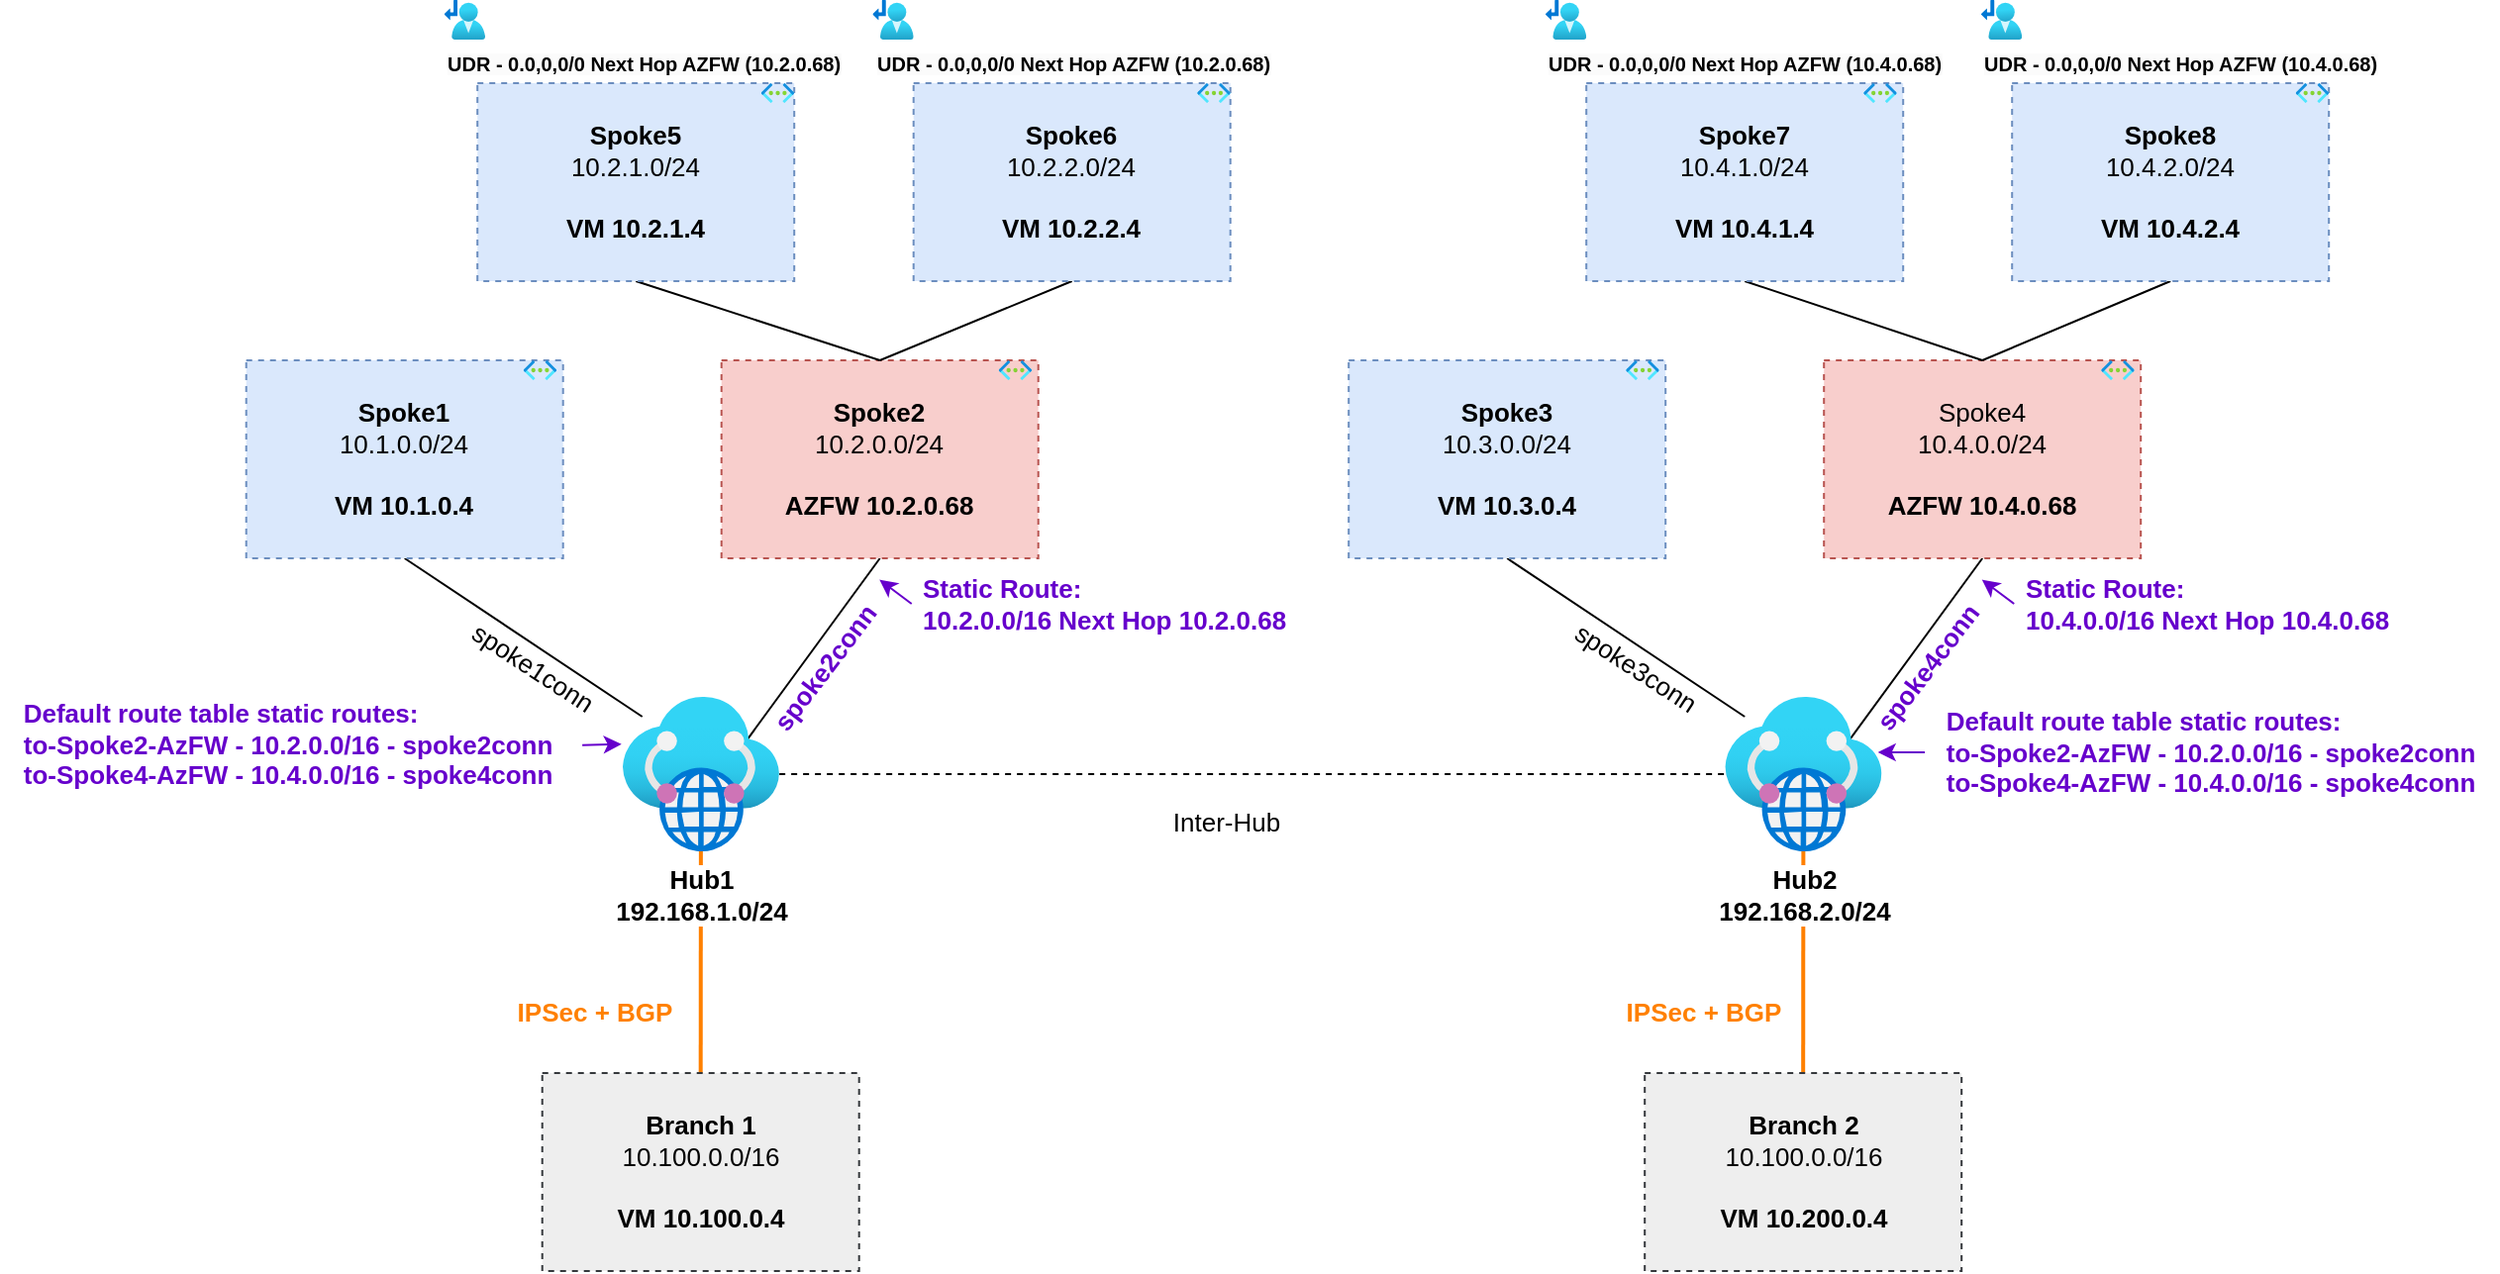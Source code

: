 <mxfile>
    <diagram id="VUlZrNLKj0H3eoXomR7d" name="Page-1">
        <mxGraphModel dx="1180" dy="508" grid="1" gridSize="10" guides="1" tooltips="1" connect="1" arrows="1" fold="1" page="1" pageScale="1" pageWidth="1100" pageHeight="850" math="0" shadow="0">
            <root>
                <mxCell id="0"/>
                <mxCell id="1" parent="0"/>
                <mxCell id="13" style="edgeStyle=none;html=1;exitX=0.5;exitY=1;exitDx=0;exitDy=0;endArrow=none;endFill=0;fontSize=13;" parent="1" source="2" edge="1">
                    <mxGeometry relative="1" as="geometry">
                        <mxPoint x="384.35" y="502" as="targetPoint"/>
                    </mxGeometry>
                </mxCell>
                <mxCell id="2" value="&lt;b style=&quot;font-size: 13px;&quot;&gt;Spoke1&lt;/b&gt;&lt;br style=&quot;font-size: 13px;&quot;&gt;10.1.0.0/24&lt;br style=&quot;font-size: 13px;&quot;&gt;&lt;br style=&quot;font-size: 13px;&quot;&gt;&lt;b style=&quot;font-size: 13px;&quot;&gt;VM 10.1.0.4&lt;/b&gt;" style="whiteSpace=wrap;html=1;fillColor=#dae8fc;strokeColor=#6c8ebf;dashed=1;fontSize=13;" parent="1" vertex="1">
                    <mxGeometry x="184.35" y="322" width="160" height="100" as="geometry"/>
                </mxCell>
                <mxCell id="3" value="" style="aspect=fixed;html=1;points=[];align=center;image;fontSize=13;image=img/lib/azure2/networking/Virtual_Networks.svg;dashed=1;" parent="1" vertex="1">
                    <mxGeometry x="324.35" y="322" width="16.75" height="10" as="geometry"/>
                </mxCell>
                <mxCell id="14" style="edgeStyle=none;html=1;exitX=0.5;exitY=1;exitDx=0;exitDy=0;entryX=0.769;entryY=0.313;entryDx=0;entryDy=0;entryPerimeter=0;endArrow=none;endFill=0;fontSize=13;" parent="1" source="4" target="12" edge="1">
                    <mxGeometry relative="1" as="geometry"/>
                </mxCell>
                <mxCell id="4" value="&lt;b style=&quot;font-size: 13px;&quot;&gt;Spoke2&lt;/b&gt;&lt;br style=&quot;font-size: 13px;&quot;&gt;10.2.0.0/24&lt;br style=&quot;font-size: 13px;&quot;&gt;&lt;br style=&quot;font-size: 13px;&quot;&gt;&lt;b style=&quot;font-size: 13px;&quot;&gt;AZFW 10.2.0.68&lt;/b&gt;" style="whiteSpace=wrap;html=1;fillColor=#f8cecc;strokeColor=#b85450;dashed=1;fontSize=13;" parent="1" vertex="1">
                    <mxGeometry x="424.35" y="322" width="160" height="100" as="geometry"/>
                </mxCell>
                <mxCell id="5" value="" style="aspect=fixed;html=1;points=[];align=center;image;fontSize=13;image=img/lib/azure2/networking/Virtual_Networks.svg;dashed=1;" parent="1" vertex="1">
                    <mxGeometry x="564.35" y="322" width="16.75" height="10" as="geometry"/>
                </mxCell>
                <mxCell id="10" style="edgeStyle=none;html=1;exitX=0.5;exitY=1;exitDx=0;exitDy=0;entryX=0.5;entryY=0;entryDx=0;entryDy=0;endArrow=none;endFill=0;fontSize=13;" parent="1" source="6" target="4" edge="1">
                    <mxGeometry relative="1" as="geometry"/>
                </mxCell>
                <mxCell id="6" value="&lt;b style=&quot;font-size: 13px;&quot;&gt;Spoke5&lt;/b&gt;&lt;br style=&quot;font-size: 13px;&quot;&gt;10.2.1.0/24&lt;br style=&quot;font-size: 13px;&quot;&gt;&lt;br style=&quot;font-size: 13px;&quot;&gt;&lt;b style=&quot;font-size: 13px;&quot;&gt;VM 10.2.1.4&lt;/b&gt;" style="whiteSpace=wrap;html=1;fillColor=#dae8fc;strokeColor=#6c8ebf;dashed=1;fontSize=13;" parent="1" vertex="1">
                    <mxGeometry x="301.1" y="182" width="160" height="100" as="geometry"/>
                </mxCell>
                <mxCell id="7" value="" style="aspect=fixed;html=1;points=[];align=center;image;fontSize=13;image=img/lib/azure2/networking/Virtual_Networks.svg;dashed=1;" parent="1" vertex="1">
                    <mxGeometry x="444.35" y="182" width="16.75" height="10" as="geometry"/>
                </mxCell>
                <mxCell id="11" style="edgeStyle=none;html=1;exitX=0.5;exitY=1;exitDx=0;exitDy=0;endArrow=none;endFill=0;fontSize=13;" parent="1" source="8" edge="1">
                    <mxGeometry relative="1" as="geometry">
                        <mxPoint x="504.35" y="322" as="targetPoint"/>
                    </mxGeometry>
                </mxCell>
                <mxCell id="8" value="&lt;b style=&quot;font-size: 13px;&quot;&gt;Spoke6&lt;/b&gt;&lt;br style=&quot;font-size: 13px;&quot;&gt;10.2.2.0/24&lt;br style=&quot;font-size: 13px;&quot;&gt;&lt;br style=&quot;font-size: 13px;&quot;&gt;&lt;b style=&quot;font-size: 13px;&quot;&gt;VM 10.2.2.4&lt;/b&gt;" style="whiteSpace=wrap;html=1;fillColor=#dae8fc;strokeColor=#6c8ebf;dashed=1;fontSize=13;" parent="1" vertex="1">
                    <mxGeometry x="521.35" y="182" width="160" height="100" as="geometry"/>
                </mxCell>
                <mxCell id="9" value="" style="aspect=fixed;html=1;points=[];align=center;image;fontSize=13;image=img/lib/azure2/networking/Virtual_Networks.svg;dashed=1;" parent="1" vertex="1">
                    <mxGeometry x="664.6" y="182" width="16.75" height="10" as="geometry"/>
                </mxCell>
                <mxCell id="16" style="edgeStyle=none;html=1;endArrow=none;endFill=0;strokeColor=#FF8000;entryX=0.5;entryY=0;entryDx=0;entryDy=0;strokeWidth=2;fontSize=13;" parent="1" source="12" target="17" edge="1">
                    <mxGeometry relative="1" as="geometry">
                        <mxPoint x="407.35" y="652" as="targetPoint"/>
                    </mxGeometry>
                </mxCell>
                <mxCell id="18" value="IPSec + BGP" style="edgeLabel;html=1;align=center;verticalAlign=middle;resizable=0;points=[];fontStyle=1;fontColor=#FF8000;fontSize=13;" parent="16" vertex="1" connectable="0">
                    <mxGeometry x="0.367" y="-2" relative="1" as="geometry">
                        <mxPoint x="-52" y="4" as="offset"/>
                    </mxGeometry>
                </mxCell>
                <mxCell id="47" style="edgeStyle=none;html=1;strokeColor=#000000;fontColor=#FF8000;endArrow=none;endFill=0;dashed=1;fontSize=13;" edge="1" parent="1" source="12" target="39">
                    <mxGeometry relative="1" as="geometry"/>
                </mxCell>
                <mxCell id="12" value="&lt;b style=&quot;font-size: 13px;&quot;&gt;Hub1&lt;br style=&quot;font-size: 13px;&quot;&gt;192.168.1.0/24&lt;/b&gt;" style="aspect=fixed;html=1;points=[];align=center;image;fontSize=13;image=img/lib/azure2/networking/Virtual_WANs.svg;" parent="1" vertex="1">
                    <mxGeometry x="374.35" y="492" width="79.22" height="78" as="geometry"/>
                </mxCell>
                <mxCell id="17" value="&lt;b style=&quot;font-size: 13px;&quot;&gt;Branch 1&lt;/b&gt;&lt;br style=&quot;font-size: 13px;&quot;&gt;10.100.0.0/16&lt;br style=&quot;font-size: 13px;&quot;&gt;&lt;br style=&quot;font-size: 13px;&quot;&gt;&lt;b style=&quot;font-size: 13px;&quot;&gt;VM 10.100.0.4&lt;/b&gt;" style="whiteSpace=wrap;html=1;fillColor=#eeeeee;strokeColor=#36393d;dashed=1;fontSize=13;" parent="1" vertex="1">
                    <mxGeometry x="333.85" y="682" width="160" height="100" as="geometry"/>
                </mxCell>
                <mxCell id="19" value="spoke1conn" style="text;html=1;align=center;verticalAlign=middle;resizable=0;points=[];autosize=1;strokeColor=none;fillColor=none;rotation=33.1;fontSize=13;" parent="1" vertex="1">
                    <mxGeometry x="284.35" y="462" width="90" height="30" as="geometry"/>
                </mxCell>
                <mxCell id="20" value="spoke2conn" style="text;html=1;align=center;verticalAlign=middle;resizable=0;points=[];autosize=1;strokeColor=none;fillColor=none;rotation=-52.7;fontColor=#6600CC;fontStyle=1;fontSize=13;" parent="1" vertex="1">
                    <mxGeometry x="426.35" y="462" width="100" height="30" as="geometry"/>
                </mxCell>
                <mxCell id="22" style="edgeStyle=none;html=1;entryX=1.02;entryY=0.343;entryDx=0;entryDy=0;entryPerimeter=0;strokeColor=#6600CC;fontColor=#6600CC;exitX=-0.019;exitY=0.5;exitDx=0;exitDy=0;exitPerimeter=0;fontSize=13;" edge="1" parent="1" source="21" target="20">
                    <mxGeometry relative="1" as="geometry"/>
                </mxCell>
                <mxCell id="21" value="Static Route:&lt;br style=&quot;font-size: 13px;&quot;&gt;10.2.0.0/16 Next Hop 10.2.0.68" style="text;html=1;align=left;verticalAlign=middle;resizable=0;points=[];autosize=1;strokeColor=none;fillColor=none;fontColor=#6600CC;fontStyle=1;fontSize=13;" vertex="1" parent="1">
                    <mxGeometry x="524.35" y="425" width="210" height="40" as="geometry"/>
                </mxCell>
                <mxCell id="24" style="edgeStyle=none;html=1;entryX=-0.006;entryY=0.306;entryDx=0;entryDy=0;entryPerimeter=0;strokeColor=#6600CC;fontColor=#6600CC;exitX=1.014;exitY=0.507;exitDx=0;exitDy=0;exitPerimeter=0;fontSize=13;" edge="1" parent="1" source="23" target="12">
                    <mxGeometry relative="1" as="geometry"/>
                </mxCell>
                <mxCell id="23" value="&lt;div style=&quot;text-align: left; font-size: 13px;&quot;&gt;&lt;span style=&quot;background-color: initial; font-size: 13px;&quot;&gt;Default route table static routes:&lt;/span&gt;&lt;/div&gt;&lt;div style=&quot;text-align: left; font-size: 13px;&quot;&gt;&lt;span style=&quot;background-color: initial; font-size: 13px;&quot;&gt;to-Spoke2-AzFW - 10.2.0.0/16 - spoke2conn&lt;/span&gt;&lt;/div&gt;&lt;div style=&quot;text-align: left; font-size: 13px;&quot;&gt;&lt;span style=&quot;background-color: initial; font-size: 13px;&quot;&gt;to-Spoke4-AzFW - 10.4.0.0/16 - spoke4conn&lt;/span&gt;&lt;/div&gt;" style="text;html=1;align=center;verticalAlign=middle;resizable=0;points=[];autosize=1;strokeColor=none;fillColor=none;fontColor=#6600CC;fontStyle=1;fontSize=13;" vertex="1" parent="1">
                    <mxGeometry x="60" y="486" width="290" height="60" as="geometry"/>
                </mxCell>
                <mxCell id="25" style="edgeStyle=none;html=1;exitX=0.5;exitY=1;exitDx=0;exitDy=0;endArrow=none;endFill=0;fontSize=13;" edge="1" parent="1" source="26">
                    <mxGeometry relative="1" as="geometry">
                        <mxPoint x="941.1" y="502" as="targetPoint"/>
                    </mxGeometry>
                </mxCell>
                <mxCell id="26" value="&lt;b style=&quot;font-size: 13px;&quot;&gt;Spoke3&lt;/b&gt;&lt;br style=&quot;font-size: 13px;&quot;&gt;10.3.0.0/24&lt;br style=&quot;font-size: 13px;&quot;&gt;&lt;br style=&quot;font-size: 13px;&quot;&gt;&lt;b style=&quot;font-size: 13px;&quot;&gt;VM 10.3.0.4&lt;/b&gt;" style="whiteSpace=wrap;html=1;fillColor=#dae8fc;strokeColor=#6c8ebf;dashed=1;fontSize=13;" vertex="1" parent="1">
                    <mxGeometry x="741.1" y="322" width="160" height="100" as="geometry"/>
                </mxCell>
                <mxCell id="27" value="" style="aspect=fixed;html=1;points=[];align=center;image;fontSize=13;image=img/lib/azure2/networking/Virtual_Networks.svg;dashed=1;" vertex="1" parent="1">
                    <mxGeometry x="881.1" y="322" width="16.75" height="10" as="geometry"/>
                </mxCell>
                <mxCell id="28" style="edgeStyle=none;html=1;exitX=0.5;exitY=1;exitDx=0;exitDy=0;entryX=0.769;entryY=0.313;entryDx=0;entryDy=0;entryPerimeter=0;endArrow=none;endFill=0;fontSize=13;" edge="1" parent="1" source="29" target="39">
                    <mxGeometry relative="1" as="geometry"/>
                </mxCell>
                <mxCell id="29" value="Spoke4&lt;br style=&quot;font-size: 13px;&quot;&gt;10.4.0.0/24&lt;br style=&quot;font-size: 13px;&quot;&gt;&lt;br style=&quot;font-size: 13px;&quot;&gt;&lt;b style=&quot;font-size: 13px;&quot;&gt;AZFW 10.4.0.68&lt;/b&gt;" style="whiteSpace=wrap;html=1;fillColor=#f8cecc;strokeColor=#b85450;dashed=1;fontSize=13;" vertex="1" parent="1">
                    <mxGeometry x="981.1" y="322" width="160" height="100" as="geometry"/>
                </mxCell>
                <mxCell id="30" value="" style="aspect=fixed;html=1;points=[];align=center;image;fontSize=13;image=img/lib/azure2/networking/Virtual_Networks.svg;dashed=1;" vertex="1" parent="1">
                    <mxGeometry x="1121.1" y="322" width="16.75" height="10" as="geometry"/>
                </mxCell>
                <mxCell id="31" style="edgeStyle=none;html=1;exitX=0.5;exitY=1;exitDx=0;exitDy=0;entryX=0.5;entryY=0;entryDx=0;entryDy=0;endArrow=none;endFill=0;fontSize=13;" edge="1" parent="1" source="32" target="29">
                    <mxGeometry relative="1" as="geometry"/>
                </mxCell>
                <mxCell id="32" value="&lt;b style=&quot;font-size: 13px;&quot;&gt;Spoke7&lt;/b&gt;&lt;br style=&quot;font-size: 13px;&quot;&gt;10.4.1.0/24&lt;br style=&quot;font-size: 13px;&quot;&gt;&lt;br style=&quot;font-size: 13px;&quot;&gt;&lt;b style=&quot;font-size: 13px;&quot;&gt;VM 10.4.1.4&lt;/b&gt;" style="whiteSpace=wrap;html=1;fillColor=#dae8fc;strokeColor=#6c8ebf;dashed=1;fontSize=13;" vertex="1" parent="1">
                    <mxGeometry x="861.1" y="182" width="160" height="100" as="geometry"/>
                </mxCell>
                <mxCell id="33" value="" style="aspect=fixed;html=1;points=[];align=center;image;fontSize=13;image=img/lib/azure2/networking/Virtual_Networks.svg;dashed=1;" vertex="1" parent="1">
                    <mxGeometry x="1001.1" y="182" width="16.75" height="10" as="geometry"/>
                </mxCell>
                <mxCell id="34" style="edgeStyle=none;html=1;exitX=0.5;exitY=1;exitDx=0;exitDy=0;endArrow=none;endFill=0;fontSize=13;" edge="1" parent="1" source="35">
                    <mxGeometry relative="1" as="geometry">
                        <mxPoint x="1061.1" y="322" as="targetPoint"/>
                    </mxGeometry>
                </mxCell>
                <mxCell id="35" value="&lt;b style=&quot;font-size: 13px;&quot;&gt;Spoke8&lt;/b&gt;&lt;br style=&quot;font-size: 13px;&quot;&gt;10.4.2.0/24&lt;br style=&quot;font-size: 13px;&quot;&gt;&lt;br style=&quot;font-size: 13px;&quot;&gt;&lt;b style=&quot;font-size: 13px;&quot;&gt;VM 10.4.2.4&lt;/b&gt;" style="whiteSpace=wrap;html=1;fillColor=#dae8fc;strokeColor=#6c8ebf;dashed=1;fontSize=13;" vertex="1" parent="1">
                    <mxGeometry x="1076.1" y="182" width="160" height="100" as="geometry"/>
                </mxCell>
                <mxCell id="36" value="" style="aspect=fixed;html=1;points=[];align=center;image;fontSize=13;image=img/lib/azure2/networking/Virtual_Networks.svg;dashed=1;" vertex="1" parent="1">
                    <mxGeometry x="1219.35" y="182" width="16.75" height="10" as="geometry"/>
                </mxCell>
                <mxCell id="37" style="edgeStyle=none;html=1;endArrow=none;endFill=0;strokeColor=#FF8000;entryX=0.5;entryY=0;entryDx=0;entryDy=0;strokeWidth=2;fontSize=13;" edge="1" parent="1" source="39" target="40">
                    <mxGeometry relative="1" as="geometry">
                        <mxPoint x="964.1" y="652" as="targetPoint"/>
                    </mxGeometry>
                </mxCell>
                <mxCell id="38" value="IPSec + BGP" style="edgeLabel;html=1;align=center;verticalAlign=middle;resizable=0;points=[];fontStyle=1;fontColor=#FF8000;fontSize=13;" vertex="1" connectable="0" parent="37">
                    <mxGeometry x="0.367" y="-2" relative="1" as="geometry">
                        <mxPoint x="-49" y="4" as="offset"/>
                    </mxGeometry>
                </mxCell>
                <mxCell id="39" value="&lt;b style=&quot;font-size: 13px;&quot;&gt;Hub2&lt;br style=&quot;font-size: 13px;&quot;&gt;192.168.2.0/24&lt;/b&gt;" style="aspect=fixed;html=1;points=[];align=center;image;fontSize=13;image=img/lib/azure2/networking/Virtual_WANs.svg;" vertex="1" parent="1">
                    <mxGeometry x="931.1" y="492" width="79.22" height="78" as="geometry"/>
                </mxCell>
                <mxCell id="40" value="&lt;b style=&quot;font-size: 13px;&quot;&gt;Branch 2&lt;/b&gt;&lt;br style=&quot;font-size: 13px;&quot;&gt;10.100.0.0/16&lt;br style=&quot;font-size: 13px;&quot;&gt;&lt;br style=&quot;font-size: 13px;&quot;&gt;&lt;b style=&quot;font-size: 13px;&quot;&gt;VM 10.200.0.4&lt;/b&gt;" style="whiteSpace=wrap;html=1;fillColor=#eeeeee;strokeColor=#36393d;dashed=1;fontSize=13;" vertex="1" parent="1">
                    <mxGeometry x="890.6" y="682" width="160" height="100" as="geometry"/>
                </mxCell>
                <mxCell id="41" value="spoke3conn" style="text;html=1;align=center;verticalAlign=middle;resizable=0;points=[];autosize=1;strokeColor=none;fillColor=none;rotation=33.1;fontSize=13;" vertex="1" parent="1">
                    <mxGeometry x="841.1" y="462" width="90" height="30" as="geometry"/>
                </mxCell>
                <mxCell id="42" value="spoke4conn" style="text;html=1;align=center;verticalAlign=middle;resizable=0;points=[];autosize=1;strokeColor=none;fillColor=none;rotation=-52.7;fontColor=#6600CC;fontStyle=1;fontSize=13;" vertex="1" parent="1">
                    <mxGeometry x="983.1" y="462" width="100" height="30" as="geometry"/>
                </mxCell>
                <mxCell id="43" style="edgeStyle=none;html=1;entryX=1.02;entryY=0.343;entryDx=0;entryDy=0;entryPerimeter=0;strokeColor=#6600CC;fontColor=#6600CC;exitX=-0.019;exitY=0.5;exitDx=0;exitDy=0;exitPerimeter=0;fontSize=13;" edge="1" parent="1" source="44" target="42">
                    <mxGeometry relative="1" as="geometry"/>
                </mxCell>
                <mxCell id="44" value="Static Route:&lt;br style=&quot;font-size: 13px;&quot;&gt;10.4.0.0/16 Next Hop 10.4.0.68" style="text;html=1;align=left;verticalAlign=middle;resizable=0;points=[];autosize=1;strokeColor=none;fillColor=none;fontColor=#6600CC;fontStyle=1;fontSize=13;" vertex="1" parent="1">
                    <mxGeometry x="1081.1" y="425" width="210" height="40" as="geometry"/>
                </mxCell>
                <mxCell id="45" style="edgeStyle=none;html=1;strokeColor=#6600CC;fontColor=#6600CC;exitX=0.002;exitY=0.5;exitDx=0;exitDy=0;exitPerimeter=0;fontSize=13;" edge="1" parent="1" source="46">
                    <mxGeometry relative="1" as="geometry">
                        <mxPoint x="1008.35" y="520" as="targetPoint"/>
                    </mxGeometry>
                </mxCell>
                <mxCell id="46" value="&lt;div style=&quot;text-align: left; font-size: 13px;&quot;&gt;&lt;span style=&quot;background-color: initial; font-size: 13px;&quot;&gt;Default route table static routes:&lt;/span&gt;&lt;/div&gt;&lt;div style=&quot;text-align: left; font-size: 13px;&quot;&gt;&lt;span style=&quot;background-color: initial; font-size: 13px;&quot;&gt;to-Spoke2-AzFW - 10.2.0.0/16 - spoke2conn&lt;/span&gt;&lt;/div&gt;&lt;div style=&quot;text-align: left; font-size: 13px;&quot;&gt;&lt;span style=&quot;background-color: initial; font-size: 13px;&quot;&gt;to-Spoke4-AzFW - 10.4.0.0/16 - spoke4conn&lt;/span&gt;&lt;/div&gt;" style="text;html=1;align=center;verticalAlign=middle;resizable=0;points=[];autosize=1;strokeColor=none;fillColor=none;fontColor=#6600CC;fontStyle=1;fontSize=13;" vertex="1" parent="1">
                    <mxGeometry x="1031.45" y="490" width="290" height="60" as="geometry"/>
                </mxCell>
                <mxCell id="48" value="Inter-Hub" style="text;html=1;align=center;verticalAlign=middle;resizable=0;points=[];autosize=1;strokeColor=none;fillColor=none;fontColor=#000000;fontSize=13;" vertex="1" parent="1">
                    <mxGeometry x="639.35" y="540" width="80" height="30" as="geometry"/>
                </mxCell>
                <mxCell id="51" value="&lt;span style=&quot;color: rgb(0, 0, 0); font-size: 10px; background-color: rgb(251, 251, 251);&quot;&gt;UDR - 0.0,0,0/0 Next Hop AZFW (10.2.0.68)&lt;/span&gt;" style="aspect=fixed;html=1;points=[];align=left;image;fontSize=10;image=img/lib/azure2/networking/Route_Tables.svg;fontColor=#FF8000;fontStyle=1" vertex="1" parent="1">
                    <mxGeometry x="284.35" y="140" width="20.65" height="20" as="geometry"/>
                </mxCell>
                <mxCell id="54" value="&lt;span style=&quot;color: rgb(0, 0, 0); font-size: 10px; background-color: rgb(251, 251, 251);&quot;&gt;UDR - 0.0,0,0/0 Next Hop AZFW (10.2.0.68)&lt;/span&gt;" style="aspect=fixed;html=1;points=[];align=left;image;fontSize=10;image=img/lib/azure2/networking/Route_Tables.svg;fontColor=#FF8000;fontStyle=1" vertex="1" parent="1">
                    <mxGeometry x="500.7" y="140" width="20.65" height="20" as="geometry"/>
                </mxCell>
                <mxCell id="55" value="&lt;span style=&quot;color: rgb(0, 0, 0); font-size: 10px; background-color: rgb(251, 251, 251);&quot;&gt;UDR - 0.0,0,0/0 Next Hop AZFW (10.4.0.68)&lt;/span&gt;" style="aspect=fixed;html=1;points=[];align=left;image;fontSize=10;image=img/lib/azure2/networking/Route_Tables.svg;fontColor=#FF8000;fontStyle=1" vertex="1" parent="1">
                    <mxGeometry x="840.45" y="140" width="20.65" height="20" as="geometry"/>
                </mxCell>
                <mxCell id="56" value="&lt;span style=&quot;color: rgb(0, 0, 0); font-size: 10px; background-color: rgb(251, 251, 251);&quot;&gt;UDR - 0.0,0,0/0 Next Hop AZFW (10.4.0.68)&lt;/span&gt;" style="aspect=fixed;html=1;points=[];align=left;image;fontSize=10;image=img/lib/azure2/networking/Route_Tables.svg;fontColor=#FF8000;fontStyle=1" vertex="1" parent="1">
                    <mxGeometry x="1060.45" y="140" width="20.65" height="20" as="geometry"/>
                </mxCell>
            </root>
        </mxGraphModel>
    </diagram>
</mxfile>